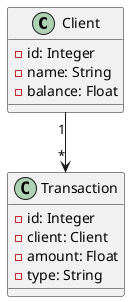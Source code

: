 @startuml
   class Client {
       - id: Integer
       - name: String
       - balance: Float
   }

   class Transaction {
       - id: Integer
       - client: Client
       - amount: Float
       - type: String
   }

   Client "1" --> "*" Transaction
   @enduml